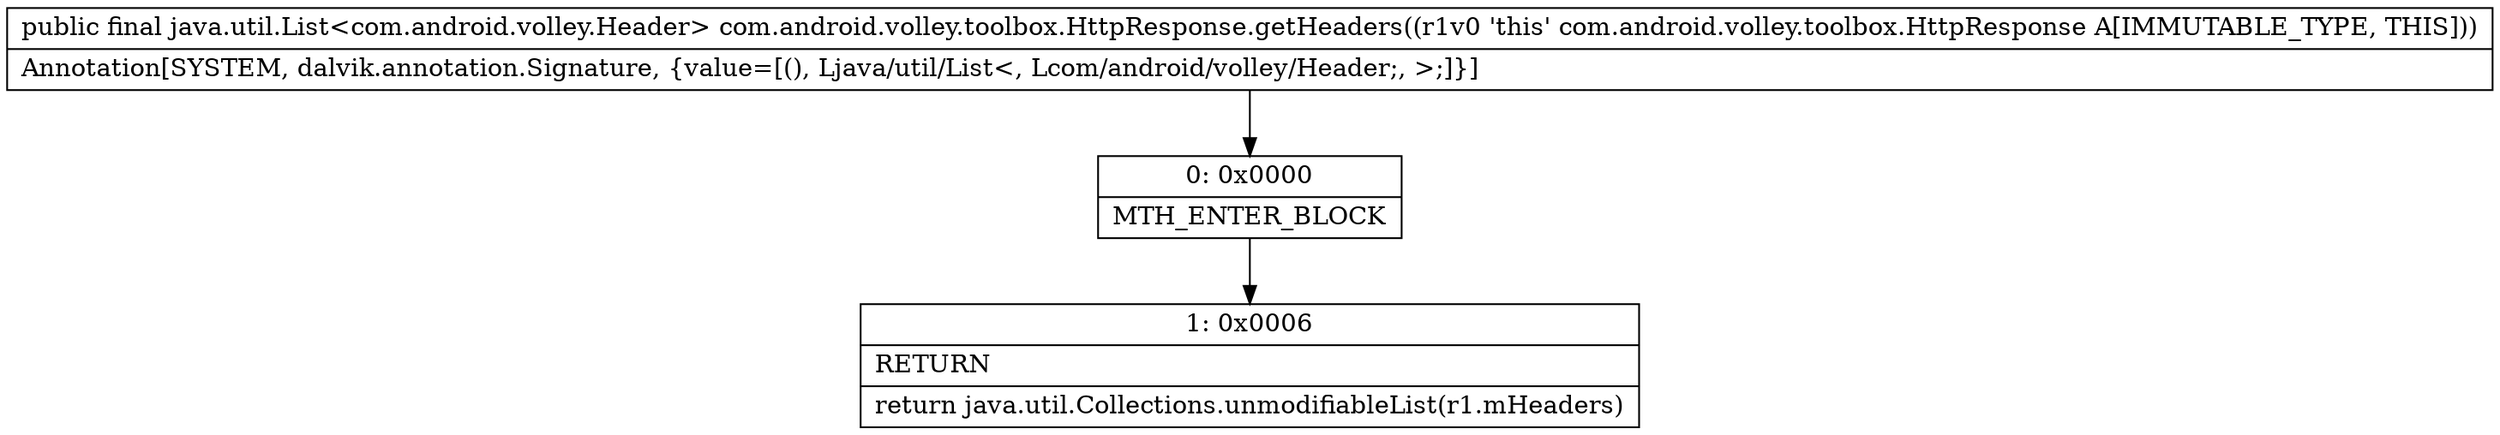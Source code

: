 digraph "CFG forcom.android.volley.toolbox.HttpResponse.getHeaders()Ljava\/util\/List;" {
Node_0 [shape=record,label="{0\:\ 0x0000|MTH_ENTER_BLOCK\l}"];
Node_1 [shape=record,label="{1\:\ 0x0006|RETURN\l|return java.util.Collections.unmodifiableList(r1.mHeaders)\l}"];
MethodNode[shape=record,label="{public final java.util.List\<com.android.volley.Header\> com.android.volley.toolbox.HttpResponse.getHeaders((r1v0 'this' com.android.volley.toolbox.HttpResponse A[IMMUTABLE_TYPE, THIS]))  | Annotation[SYSTEM, dalvik.annotation.Signature, \{value=[(), Ljava\/util\/List\<, Lcom\/android\/volley\/Header;, \>;]\}]\l}"];
MethodNode -> Node_0;
Node_0 -> Node_1;
}

